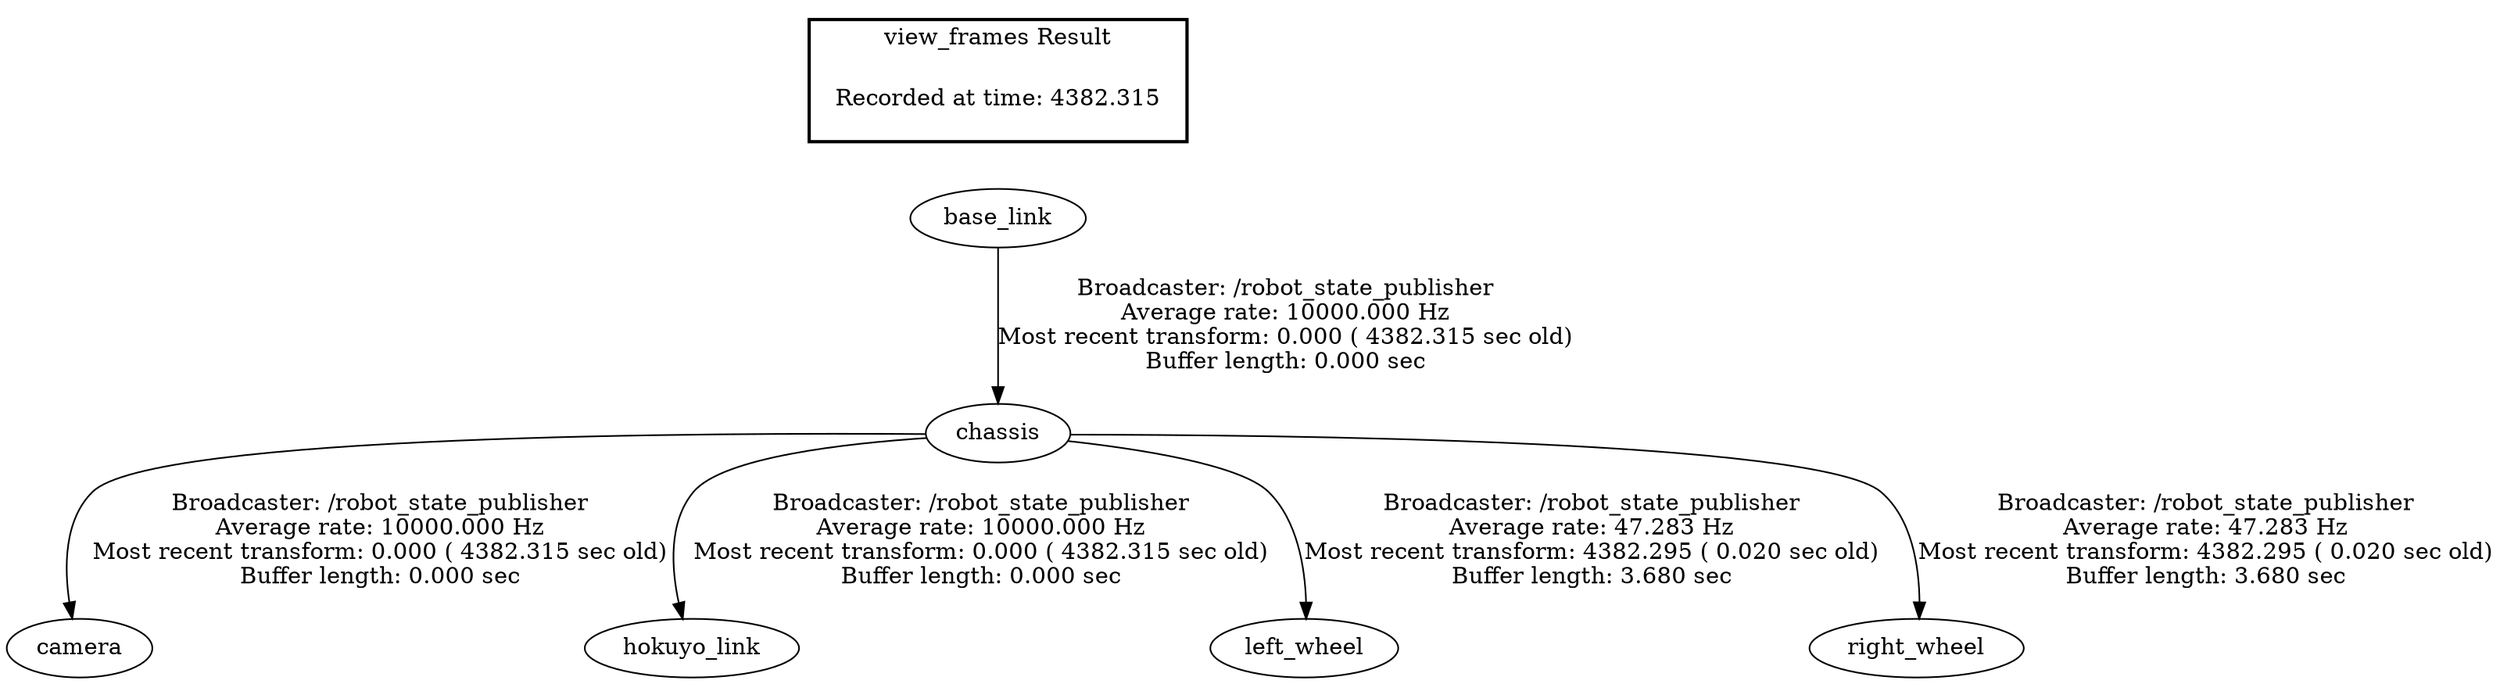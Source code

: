 digraph G {
"base_link" -> "chassis"[label="Broadcaster: /robot_state_publisher\nAverage rate: 10000.000 Hz\nMost recent transform: 0.000 ( 4382.315 sec old)\nBuffer length: 0.000 sec\n"];
"chassis" -> "camera"[label="Broadcaster: /robot_state_publisher\nAverage rate: 10000.000 Hz\nMost recent transform: 0.000 ( 4382.315 sec old)\nBuffer length: 0.000 sec\n"];
"chassis" -> "hokuyo_link"[label="Broadcaster: /robot_state_publisher\nAverage rate: 10000.000 Hz\nMost recent transform: 0.000 ( 4382.315 sec old)\nBuffer length: 0.000 sec\n"];
"chassis" -> "left_wheel"[label="Broadcaster: /robot_state_publisher\nAverage rate: 47.283 Hz\nMost recent transform: 4382.295 ( 0.020 sec old)\nBuffer length: 3.680 sec\n"];
"chassis" -> "right_wheel"[label="Broadcaster: /robot_state_publisher\nAverage rate: 47.283 Hz\nMost recent transform: 4382.295 ( 0.020 sec old)\nBuffer length: 3.680 sec\n"];
edge [style=invis];
 subgraph cluster_legend { style=bold; color=black; label ="view_frames Result";
"Recorded at time: 4382.315"[ shape=plaintext ] ;
 }->"base_link";
}